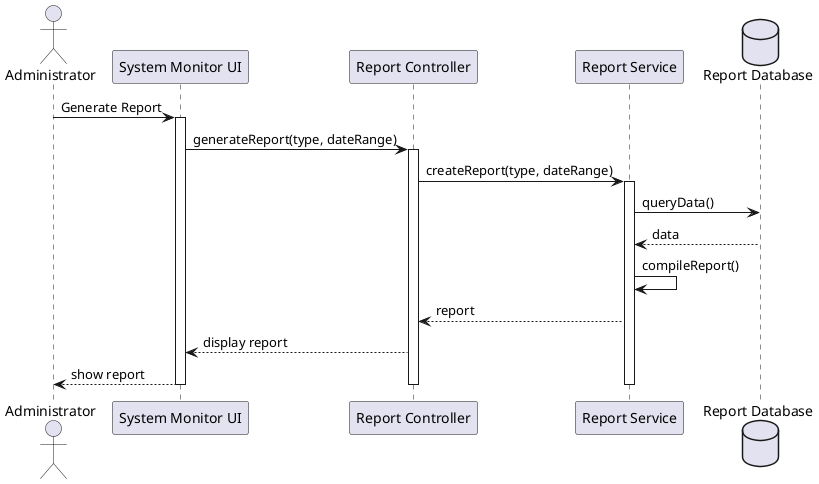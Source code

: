 @startuml System Monitoring and Reporting Sequence

actor Administrator
participant "System Monitor UI" as UI
participant "Report Controller" as Ctrl
participant "Report Service" as Svc
database "Report Database" as DB

Administrator -> UI: Generate Report
activate UI
UI -> Ctrl: generateReport(type, dateRange)
activate Ctrl
Ctrl -> Svc: createReport(type, dateRange)
activate Svc
Svc -> DB: queryData()
DB --> Svc: data
Svc -> Svc: compileReport()
Svc --> Ctrl: report
Ctrl --> UI: display report
UI --> Administrator: show report
deactivate UI
deactivate Ctrl
deactivate Svc

@enduml
